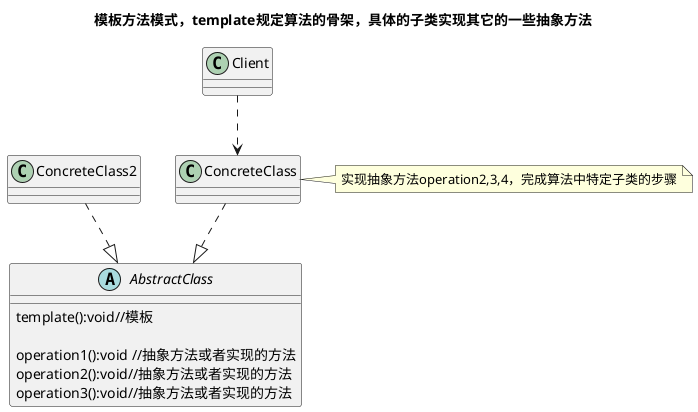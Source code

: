@startuml
title:模板方法模式，template规定算法的骨架，具体的子类实现其它的一些抽象方法
abstract class AbstractClass{
    template():void//模板

    operation1():void //抽象方法或者实现的方法
    operation2():void//抽象方法或者实现的方法
    operation3():void//抽象方法或者实现的方法
}

class ConcreteClass
note right:实现抽象方法operation2,3,4，完成算法中特定子类的步骤

class ConcreteClass2

ConcreteClass ..|> AbstractClass
ConcreteClass2 ..|> AbstractClass

class Client
Client ..> ConcreteClass

@enduml
